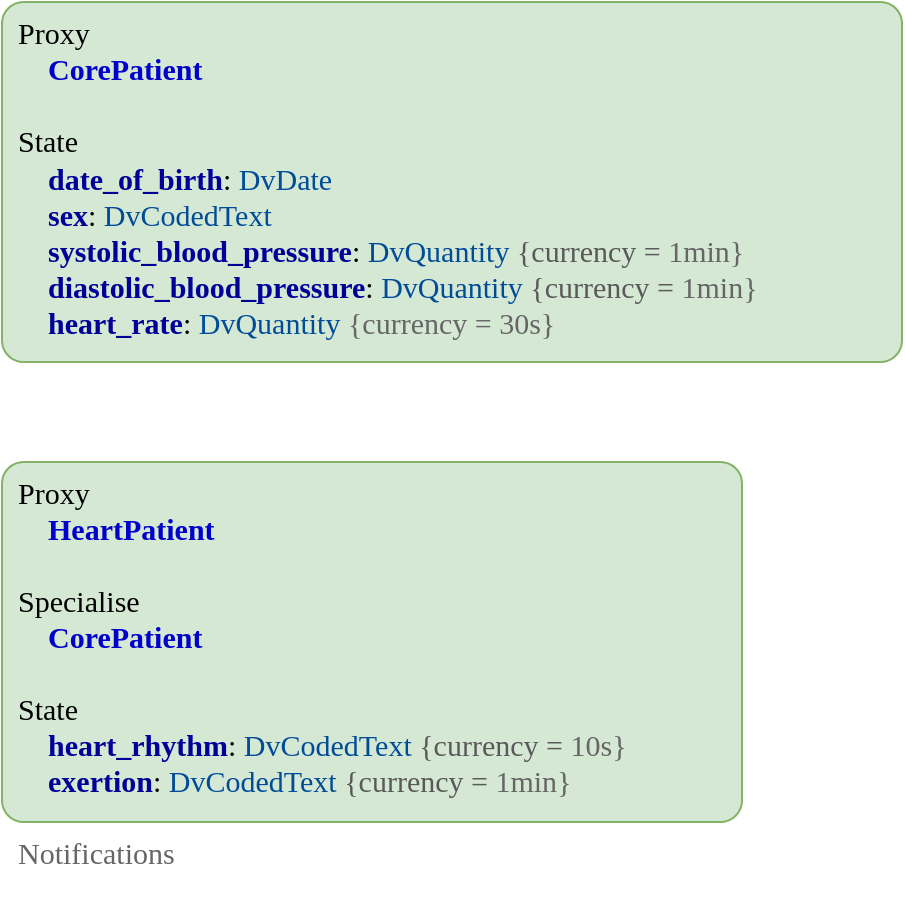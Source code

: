 <mxfile version="12.6.5" type="device"><diagram id="-mjmxiD4SZ3i_Z-_ZSI0" name="Page-1"><mxGraphModel dx="1368" dy="816" grid="1" gridSize="10" guides="1" tooltips="1" connect="1" arrows="1" fold="1" page="1" pageScale="1" pageWidth="1169" pageHeight="827" math="0" shadow="0"><root><mxCell id="0"/><mxCell id="1" parent="0"/><mxCell id="RvP3062w9t06JpOHgTbH-61" value="&lt;div style=&quot;font-size: 15px&quot;&gt;&lt;font style=&quot;font-size: 15px&quot;&gt;&lt;span&gt;Proxy&lt;/span&gt;&lt;/font&gt;&lt;/div&gt;&lt;div style=&quot;font-size: 15px&quot;&gt;&lt;font style=&quot;font-size: 15px&quot;&gt;&lt;span&gt;&amp;nbsp; &amp;nbsp;&amp;nbsp;&lt;/span&gt;&lt;font style=&quot;font-size: 15px&quot;&gt;&lt;b&gt;&lt;font color=&quot;#0000cc&quot;&gt;HeartPatient&lt;/font&gt;&lt;/b&gt;&lt;font color=&quot;#004c99&quot;&gt;&amp;nbsp;&lt;/font&gt;&lt;/font&gt;&lt;/font&gt;&lt;/div&gt;&lt;div style=&quot;font-size: 15px&quot;&gt;&lt;font style=&quot;font-size: 15px&quot;&gt;&lt;font style=&quot;font-size: 15px&quot;&gt;&lt;font color=&quot;#004c99&quot;&gt;&lt;br&gt;&lt;/font&gt;&lt;/font&gt;&lt;/font&gt;&lt;/div&gt;&lt;div style=&quot;font-size: 15px&quot;&gt;Specialise&lt;/div&gt;&lt;div style=&quot;font-size: 15px&quot;&gt;&lt;font style=&quot;font-size: 15px&quot;&gt;&lt;font style=&quot;font-size: 15px&quot;&gt;&lt;font color=&quot;#004c99&quot;&gt;&amp;nbsp; &amp;nbsp;&amp;nbsp;&lt;/font&gt;&lt;b&gt;&lt;font color=&quot;#0000cc&quot;&gt;CorePatient&lt;/font&gt;&lt;/b&gt;&lt;/font&gt;&lt;/font&gt;&lt;/div&gt;&lt;div style=&quot;font-size: 15px&quot;&gt;&lt;br&gt;&lt;/div&gt;&lt;div style=&quot;font-size: 15px&quot;&gt;State&lt;/div&gt;&lt;font style=&quot;font-size: 15px&quot;&gt;&lt;b style=&quot;white-space: nowrap&quot;&gt;&lt;div&gt;&lt;b&gt;&lt;font color=&quot;#990000&quot; style=&quot;font-size: 15px&quot;&gt;&amp;nbsp; &amp;nbsp; &lt;/font&gt;&lt;font style=&quot;font-size: 15px&quot; color=&quot;#000099&quot;&gt;heart_rhythm&lt;/font&gt;&lt;/b&gt;&lt;span style=&quot;font-weight: normal&quot;&gt;:&amp;nbsp;&lt;/span&gt;&lt;font color=&quot;#004c99&quot; style=&quot;font-weight: normal ; font-size: 15px&quot;&gt;DvCodedText&lt;/font&gt;&lt;span style=&quot;font-weight: normal&quot;&gt;&amp;nbsp;&lt;/span&gt;&lt;font color=&quot;#595959&quot; style=&quot;font-weight: normal ; font-size: 15px&quot;&gt;{currency =&amp;nbsp;&lt;/font&gt;&lt;font color=&quot;#666666&quot; style=&quot;font-weight: normal ; font-size: 15px&quot;&gt;10s}&lt;/font&gt;&lt;/div&gt;&lt;div&gt;&lt;b&gt;&lt;div&gt;&lt;b&gt;&lt;font color=&quot;#990000&quot;&gt;&amp;nbsp; &amp;nbsp; &lt;/font&gt;&lt;font color=&quot;#000099&quot;&gt;exertion&lt;/font&gt;&lt;/b&gt;&lt;span style=&quot;font-weight: normal&quot;&gt;:&amp;nbsp;&lt;/span&gt;&lt;font color=&quot;#004c99&quot; style=&quot;font-weight: normal&quot;&gt;DvCodedText&lt;/font&gt;&lt;span style=&quot;font-weight: normal&quot;&gt;&amp;nbsp;&lt;/span&gt;&lt;font color=&quot;#595959&quot; style=&quot;font-weight: normal&quot;&gt;{currency =&amp;nbsp;&lt;/font&gt;&lt;font color=&quot;#666666&quot; style=&quot;font-weight: normal&quot;&gt;1min}&lt;/font&gt;&lt;/div&gt;&lt;div&gt;&lt;font color=&quot;#666666&quot; style=&quot;font-weight: normal&quot;&gt;&lt;br&gt;&lt;/font&gt;&lt;/div&gt;&lt;div&gt;&lt;font color=&quot;#666666&quot; style=&quot;font-weight: normal&quot;&gt;Notifications&lt;/font&gt;&lt;/div&gt;&lt;div&gt;&lt;font color=&quot;#666666&quot; style=&quot;font-weight: normal&quot;&gt;&lt;br&gt;&lt;/font&gt;&lt;/div&gt;&lt;/b&gt;&lt;/div&gt;&lt;/b&gt;&lt;/font&gt;" style="rounded=1;whiteSpace=wrap;html=1;fontSize=16;arcSize=6;verticalAlign=top;fillColor=#d5e8d4;strokeColor=#82b366;fontFamily=Tahoma;align=left;spacingLeft=6;" parent="1" vertex="1"><mxGeometry x="60" y="260" width="370" height="180" as="geometry"/></mxCell><mxCell id="G-r-zr2X4jl4nzTnfI1M-4" value="&lt;font style=&quot;font-size: 14px&quot;&gt;&lt;br&gt;&lt;/font&gt;" style="text;html=1;align=left;verticalAlign=middle;resizable=0;points=[];autosize=1;fontSize=12;fontFamily=Tahoma;" parent="1" vertex="1"><mxGeometry x="420" y="365.5" width="20" height="20" as="geometry"/></mxCell><mxCell id="LEaa0BhfU7wHosrzJUJ7-3" value="&lt;div style=&quot;font-size: 15px&quot;&gt;&lt;font style=&quot;font-size: 15px&quot;&gt;&lt;span&gt;Proxy&lt;/span&gt;&lt;/font&gt;&lt;/div&gt;&lt;div style=&quot;font-size: 15px&quot;&gt;&lt;font style=&quot;font-size: 15px&quot;&gt;&lt;font style=&quot;font-size: 15px&quot;&gt;&amp;nbsp; &amp;nbsp;&amp;nbsp;&lt;b&gt;&lt;font color=&quot;#0000cc&quot;&gt;CorePatient&lt;/font&gt;&lt;/b&gt;&lt;/font&gt;&lt;/font&gt;&lt;/div&gt;&lt;div style=&quot;font-size: 15px&quot;&gt;&lt;font style=&quot;font-size: 15px&quot;&gt;&lt;font style=&quot;font-size: 15px&quot;&gt;&lt;b style=&quot;color: rgb(153 , 0 , 77)&quot;&gt;&lt;br&gt;&lt;/b&gt;&lt;/font&gt;&lt;/font&gt;&lt;/div&gt;&lt;div style=&quot;font-size: 15px&quot;&gt;State&lt;/div&gt;&lt;font style=&quot;font-size: 15px&quot;&gt;&lt;b style=&quot;white-space: nowrap&quot;&gt;&lt;font color=&quot;#990000&quot;&gt;&amp;nbsp; &amp;nbsp; &lt;/font&gt;&lt;font color=&quot;#000099&quot;&gt;date_of_birth&lt;/font&gt;&lt;/b&gt;&lt;span style=&quot;white-space: nowrap&quot;&gt;:&amp;nbsp;&lt;/span&gt;&lt;font color=&quot;#004c99&quot; style=&quot;white-space: nowrap&quot;&gt;DvDate&lt;/font&gt;&lt;b style=&quot;white-space: nowrap&quot;&gt;&lt;div&gt;&lt;b&gt;&lt;font color=&quot;#990000&quot;&gt;&amp;nbsp; &amp;nbsp; &lt;/font&gt;&lt;font color=&quot;#000099&quot;&gt;sex&lt;/font&gt;&lt;/b&gt;&lt;span style=&quot;font-weight: 400&quot;&gt;:&amp;nbsp;&lt;/span&gt;&lt;font color=&quot;#004c99&quot; style=&quot;font-weight: 400&quot;&gt;DvCodedText&lt;/font&gt;&lt;/div&gt;&lt;div&gt;&lt;b&gt;&lt;font color=&quot;#990000&quot; style=&quot;font-size: 15px&quot;&gt;&amp;nbsp; &amp;nbsp; &lt;/font&gt;&lt;font style=&quot;font-size: 15px&quot; color=&quot;#000099&quot;&gt;systolic_blood_pressure&lt;/font&gt;&lt;/b&gt;&lt;span style=&quot;font-weight: normal&quot;&gt;:&amp;nbsp;&lt;/span&gt;&lt;font color=&quot;#004c99&quot; style=&quot;font-weight: normal ; font-size: 15px&quot;&gt;DvQuantity&lt;/font&gt;&lt;span style=&quot;font-weight: normal&quot;&gt;&amp;nbsp;&lt;/span&gt;&lt;font color=&quot;#595959&quot; style=&quot;font-weight: normal ; font-size: 15px&quot;&gt;{currency =&amp;nbsp;&lt;/font&gt;&lt;font color=&quot;#666666&quot; style=&quot;font-weight: normal ; font-size: 15px&quot;&gt;1min}&lt;/font&gt;&lt;/div&gt;&lt;div&gt;&lt;b&gt;&lt;font color=&quot;#990000&quot;&gt;&amp;nbsp; &amp;nbsp; &lt;/font&gt;&lt;font color=&quot;#000099&quot;&gt;diastolic_blood_pressure&lt;/font&gt;&lt;/b&gt;&lt;span style=&quot;font-weight: normal&quot;&gt;:&amp;nbsp;&lt;/span&gt;&lt;font color=&quot;#004c99&quot; style=&quot;font-weight: normal&quot;&gt;DvQuantity&lt;/font&gt;&lt;span style=&quot;font-weight: normal&quot;&gt;&amp;nbsp;&lt;/span&gt;&lt;font color=&quot;#595959&quot; style=&quot;font-weight: normal&quot;&gt;{currency =&amp;nbsp;&lt;/font&gt;&lt;font color=&quot;#666666&quot; style=&quot;font-weight: normal&quot;&gt;1min}&lt;/font&gt;&lt;span style=&quot;font-weight: normal&quot;&gt;&lt;br&gt;&lt;/span&gt;&lt;/div&gt;&lt;/b&gt;&lt;font style=&quot;white-space: nowrap ; font-size: 15px&quot;&gt;&lt;div&gt;&lt;font style=&quot;font-size: 15px&quot;&gt;&lt;b&gt;&lt;font color=&quot;#990000&quot;&gt;&amp;nbsp; &amp;nbsp; &lt;/font&gt;&lt;font color=&quot;#000099&quot;&gt;heart_rate&lt;/font&gt;&lt;/b&gt;&lt;/font&gt;&lt;span style=&quot;color: rgb(0 , 0 , 0)&quot;&gt;:&amp;nbsp;&lt;/span&gt;&lt;font color=&quot;#004c99&quot; style=&quot;font-size: 15px&quot;&gt;DvQuantity&lt;/font&gt;&lt;span style=&quot;color: rgb(0 , 0 , 0)&quot;&gt;&amp;nbsp;&lt;/span&gt;&lt;font style=&quot;font-size: 15px&quot; color=&quot;#666666&quot;&gt;{currency = 30s}&lt;/font&gt;&lt;/div&gt;&lt;/font&gt;&lt;/font&gt;" style="rounded=1;whiteSpace=wrap;html=1;fontSize=16;arcSize=6;verticalAlign=top;fillColor=#d5e8d4;strokeColor=#82b366;fontFamily=Tahoma;align=left;spacingLeft=6;" parent="1" vertex="1"><mxGeometry x="60" y="30" width="450" height="180" as="geometry"/></mxCell></root></mxGraphModel></diagram></mxfile>